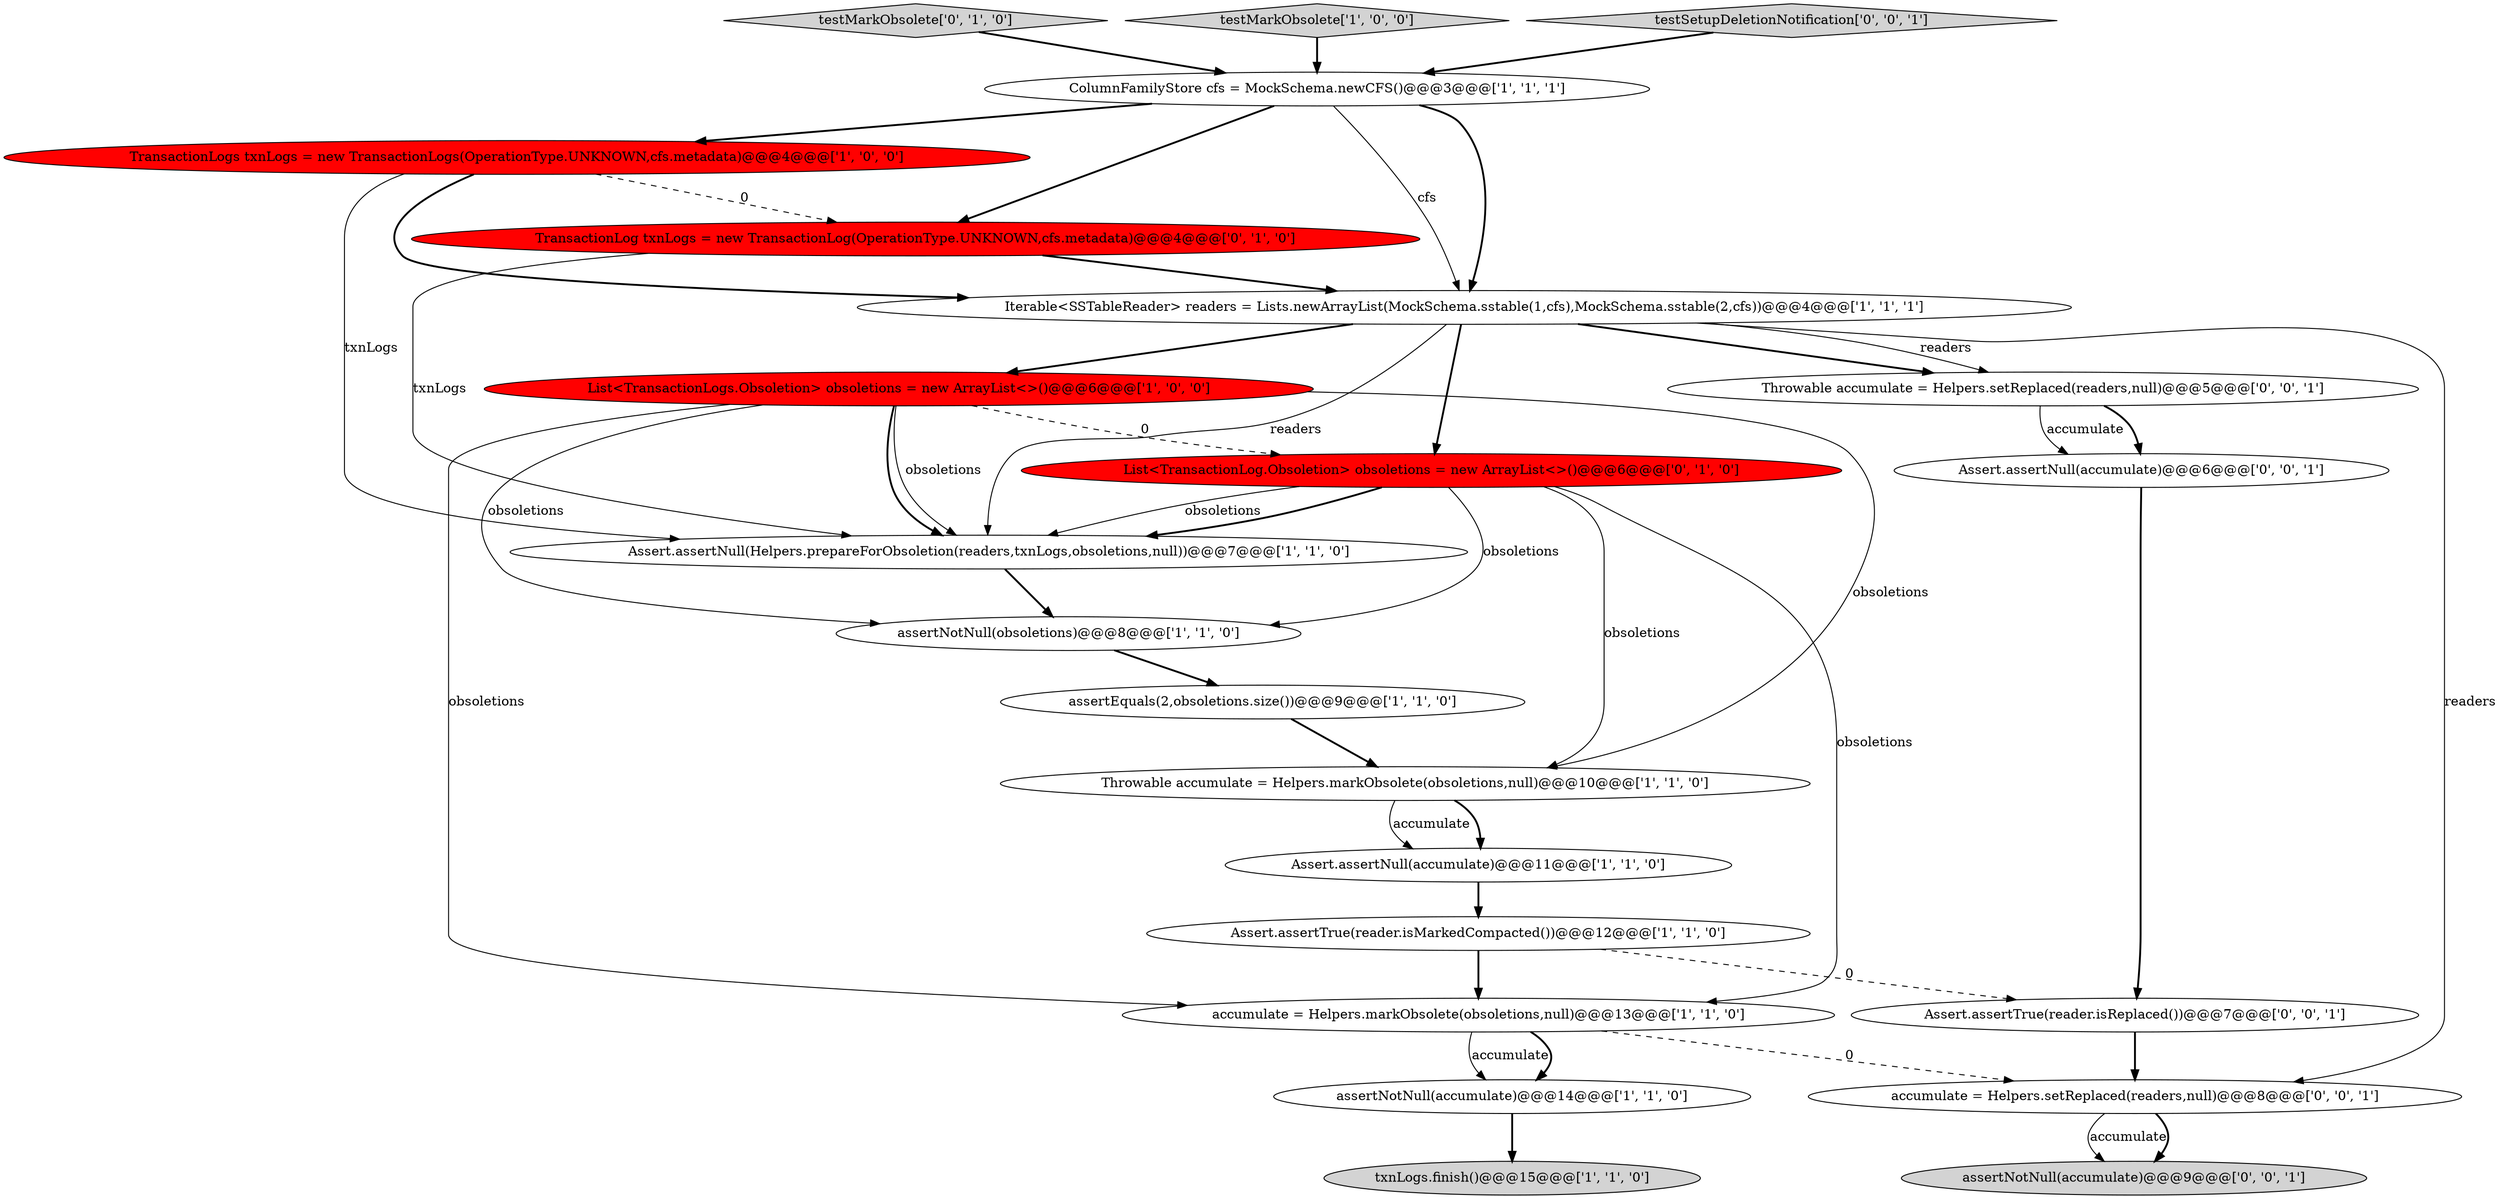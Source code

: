 digraph {
12 [style = filled, label = "Assert.assertNull(accumulate)@@@11@@@['1', '1', '0']", fillcolor = white, shape = ellipse image = "AAA0AAABBB1BBB"];
22 [style = filled, label = "Assert.assertNull(accumulate)@@@6@@@['0', '0', '1']", fillcolor = white, shape = ellipse image = "AAA0AAABBB3BBB"];
15 [style = filled, label = "List<TransactionLog.Obsoletion> obsoletions = new ArrayList<>()@@@6@@@['0', '1', '0']", fillcolor = red, shape = ellipse image = "AAA1AAABBB2BBB"];
5 [style = filled, label = "TransactionLogs txnLogs = new TransactionLogs(OperationType.UNKNOWN,cfs.metadata)@@@4@@@['1', '0', '0']", fillcolor = red, shape = ellipse image = "AAA1AAABBB1BBB"];
14 [style = filled, label = "testMarkObsolete['0', '1', '0']", fillcolor = lightgray, shape = diamond image = "AAA0AAABBB2BBB"];
13 [style = filled, label = "txnLogs.finish()@@@15@@@['1', '1', '0']", fillcolor = lightgray, shape = ellipse image = "AAA0AAABBB1BBB"];
20 [style = filled, label = "Throwable accumulate = Helpers.setReplaced(readers,null)@@@5@@@['0', '0', '1']", fillcolor = white, shape = ellipse image = "AAA0AAABBB3BBB"];
2 [style = filled, label = "Assert.assertTrue(reader.isMarkedCompacted())@@@12@@@['1', '1', '0']", fillcolor = white, shape = ellipse image = "AAA0AAABBB1BBB"];
6 [style = filled, label = "testMarkObsolete['1', '0', '0']", fillcolor = lightgray, shape = diamond image = "AAA0AAABBB1BBB"];
16 [style = filled, label = "TransactionLog txnLogs = new TransactionLog(OperationType.UNKNOWN,cfs.metadata)@@@4@@@['0', '1', '0']", fillcolor = red, shape = ellipse image = "AAA1AAABBB2BBB"];
0 [style = filled, label = "List<TransactionLogs.Obsoletion> obsoletions = new ArrayList<>()@@@6@@@['1', '0', '0']", fillcolor = red, shape = ellipse image = "AAA1AAABBB1BBB"];
18 [style = filled, label = "Assert.assertTrue(reader.isReplaced())@@@7@@@['0', '0', '1']", fillcolor = white, shape = ellipse image = "AAA0AAABBB3BBB"];
17 [style = filled, label = "accumulate = Helpers.setReplaced(readers,null)@@@8@@@['0', '0', '1']", fillcolor = white, shape = ellipse image = "AAA0AAABBB3BBB"];
8 [style = filled, label = "Assert.assertNull(Helpers.prepareForObsoletion(readers,txnLogs,obsoletions,null))@@@7@@@['1', '1', '0']", fillcolor = white, shape = ellipse image = "AAA0AAABBB1BBB"];
10 [style = filled, label = "assertNotNull(obsoletions)@@@8@@@['1', '1', '0']", fillcolor = white, shape = ellipse image = "AAA0AAABBB1BBB"];
21 [style = filled, label = "testSetupDeletionNotification['0', '0', '1']", fillcolor = lightgray, shape = diamond image = "AAA0AAABBB3BBB"];
1 [style = filled, label = "assertNotNull(accumulate)@@@14@@@['1', '1', '0']", fillcolor = white, shape = ellipse image = "AAA0AAABBB1BBB"];
3 [style = filled, label = "accumulate = Helpers.markObsolete(obsoletions,null)@@@13@@@['1', '1', '0']", fillcolor = white, shape = ellipse image = "AAA0AAABBB1BBB"];
4 [style = filled, label = "ColumnFamilyStore cfs = MockSchema.newCFS()@@@3@@@['1', '1', '1']", fillcolor = white, shape = ellipse image = "AAA0AAABBB1BBB"];
7 [style = filled, label = "Throwable accumulate = Helpers.markObsolete(obsoletions,null)@@@10@@@['1', '1', '0']", fillcolor = white, shape = ellipse image = "AAA0AAABBB1BBB"];
19 [style = filled, label = "assertNotNull(accumulate)@@@9@@@['0', '0', '1']", fillcolor = lightgray, shape = ellipse image = "AAA0AAABBB3BBB"];
11 [style = filled, label = "assertEquals(2,obsoletions.size())@@@9@@@['1', '1', '0']", fillcolor = white, shape = ellipse image = "AAA0AAABBB1BBB"];
9 [style = filled, label = "Iterable<SSTableReader> readers = Lists.newArrayList(MockSchema.sstable(1,cfs),MockSchema.sstable(2,cfs))@@@4@@@['1', '1', '1']", fillcolor = white, shape = ellipse image = "AAA0AAABBB1BBB"];
4->9 [style = bold, label=""];
8->10 [style = bold, label=""];
0->10 [style = solid, label="obsoletions"];
3->17 [style = dashed, label="0"];
3->1 [style = solid, label="accumulate"];
9->0 [style = bold, label=""];
5->9 [style = bold, label=""];
3->1 [style = bold, label=""];
7->12 [style = bold, label=""];
15->7 [style = solid, label="obsoletions"];
15->3 [style = solid, label="obsoletions"];
9->20 [style = solid, label="readers"];
2->3 [style = bold, label=""];
17->19 [style = solid, label="accumulate"];
18->17 [style = bold, label=""];
15->8 [style = solid, label="obsoletions"];
0->15 [style = dashed, label="0"];
0->8 [style = solid, label="obsoletions"];
5->8 [style = solid, label="txnLogs"];
9->20 [style = bold, label=""];
1->13 [style = bold, label=""];
17->19 [style = bold, label=""];
9->17 [style = solid, label="readers"];
9->8 [style = solid, label="readers"];
20->22 [style = bold, label=""];
5->16 [style = dashed, label="0"];
6->4 [style = bold, label=""];
12->2 [style = bold, label=""];
22->18 [style = bold, label=""];
9->15 [style = bold, label=""];
0->3 [style = solid, label="obsoletions"];
7->12 [style = solid, label="accumulate"];
0->8 [style = bold, label=""];
2->18 [style = dashed, label="0"];
16->8 [style = solid, label="txnLogs"];
21->4 [style = bold, label=""];
0->7 [style = solid, label="obsoletions"];
20->22 [style = solid, label="accumulate"];
4->9 [style = solid, label="cfs"];
4->5 [style = bold, label=""];
15->8 [style = bold, label=""];
16->9 [style = bold, label=""];
11->7 [style = bold, label=""];
4->16 [style = bold, label=""];
15->10 [style = solid, label="obsoletions"];
14->4 [style = bold, label=""];
10->11 [style = bold, label=""];
}
